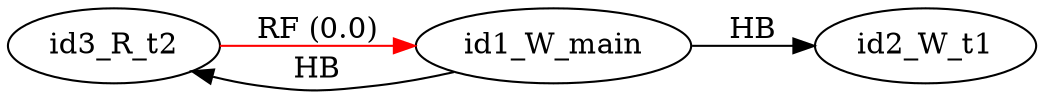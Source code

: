 digraph memory_model {
rankdir=LR;
splines=true; esep=0.5;
id3_R_t2 -> id1_W_main [label = "RF (0.0)", color="red"];
id1_W_main -> id2_W_t1 [label = "HB", color="black"];
id1_W_main -> id3_R_t2 [label = "HB", color="black"];
id1_W_main [pos="2.5,2!"]
id2_W_t1 [pos="0,0!"]
id3_R_t2 [pos="5,0!"]
}